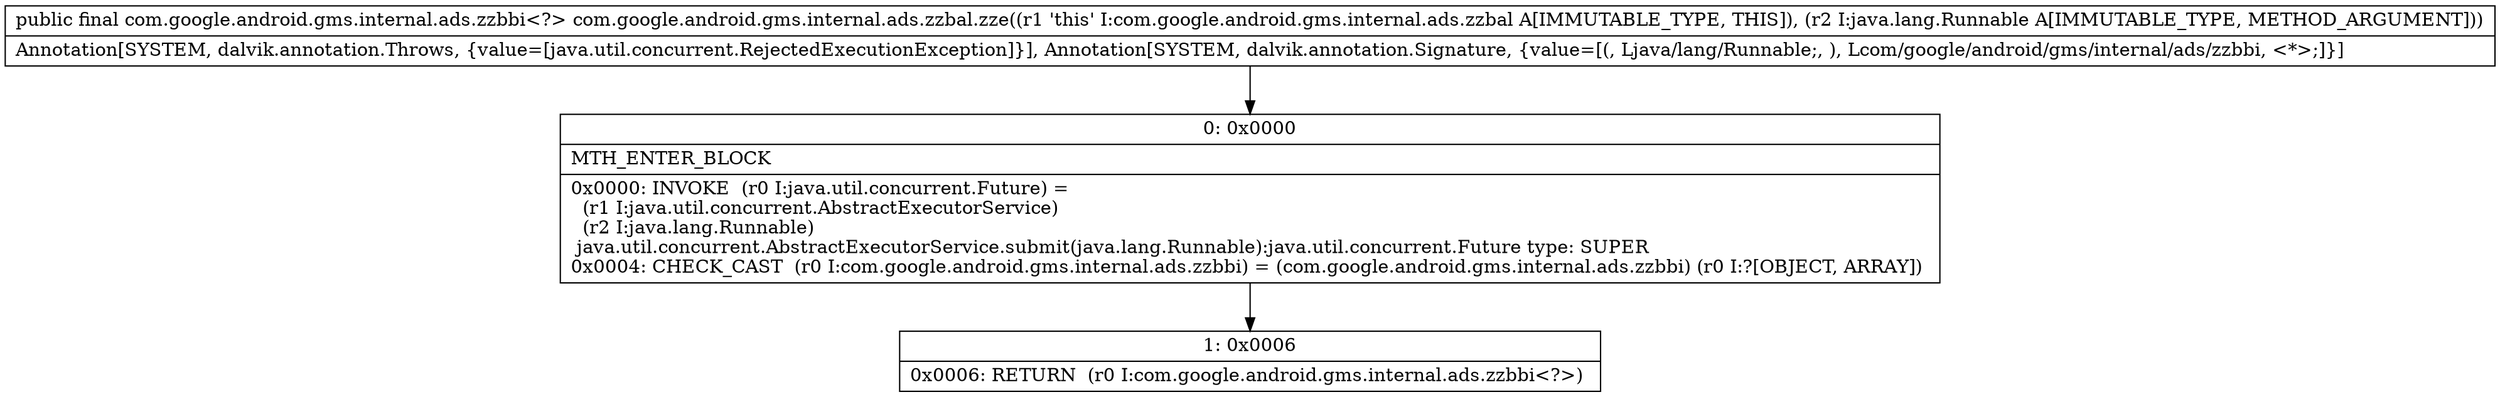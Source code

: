 digraph "CFG forcom.google.android.gms.internal.ads.zzbal.zze(Ljava\/lang\/Runnable;)Lcom\/google\/android\/gms\/internal\/ads\/zzbbi;" {
Node_0 [shape=record,label="{0\:\ 0x0000|MTH_ENTER_BLOCK\l|0x0000: INVOKE  (r0 I:java.util.concurrent.Future) = \l  (r1 I:java.util.concurrent.AbstractExecutorService)\l  (r2 I:java.lang.Runnable)\l java.util.concurrent.AbstractExecutorService.submit(java.lang.Runnable):java.util.concurrent.Future type: SUPER \l0x0004: CHECK_CAST  (r0 I:com.google.android.gms.internal.ads.zzbbi) = (com.google.android.gms.internal.ads.zzbbi) (r0 I:?[OBJECT, ARRAY]) \l}"];
Node_1 [shape=record,label="{1\:\ 0x0006|0x0006: RETURN  (r0 I:com.google.android.gms.internal.ads.zzbbi\<?\>) \l}"];
MethodNode[shape=record,label="{public final com.google.android.gms.internal.ads.zzbbi\<?\> com.google.android.gms.internal.ads.zzbal.zze((r1 'this' I:com.google.android.gms.internal.ads.zzbal A[IMMUTABLE_TYPE, THIS]), (r2 I:java.lang.Runnable A[IMMUTABLE_TYPE, METHOD_ARGUMENT]))  | Annotation[SYSTEM, dalvik.annotation.Throws, \{value=[java.util.concurrent.RejectedExecutionException]\}], Annotation[SYSTEM, dalvik.annotation.Signature, \{value=[(, Ljava\/lang\/Runnable;, ), Lcom\/google\/android\/gms\/internal\/ads\/zzbbi, \<*\>;]\}]\l}"];
MethodNode -> Node_0;
Node_0 -> Node_1;
}

